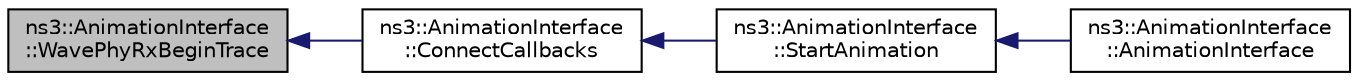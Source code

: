 digraph "ns3::AnimationInterface::WavePhyRxBeginTrace"
{
  edge [fontname="Helvetica",fontsize="10",labelfontname="Helvetica",labelfontsize="10"];
  node [fontname="Helvetica",fontsize="10",shape=record];
  rankdir="LR";
  Node1 [label="ns3::AnimationInterface\l::WavePhyRxBeginTrace",height=0.2,width=0.4,color="black", fillcolor="grey75", style="filled", fontcolor="black"];
  Node1 -> Node2 [dir="back",color="midnightblue",fontsize="10",style="solid"];
  Node2 [label="ns3::AnimationInterface\l::ConnectCallbacks",height=0.2,width=0.4,color="black", fillcolor="white", style="filled",URL="$d6/d1a/classns3_1_1AnimationInterface.html#a3475aa338984f2024403caa04c146027",tooltip="Connect callbacks function. "];
  Node2 -> Node3 [dir="back",color="midnightblue",fontsize="10",style="solid"];
  Node3 [label="ns3::AnimationInterface\l::StartAnimation",height=0.2,width=0.4,color="black", fillcolor="white", style="filled",URL="$d6/d1a/classns3_1_1AnimationInterface.html#aed28bace6b97494e11179766449bb442"];
  Node3 -> Node4 [dir="back",color="midnightblue",fontsize="10",style="solid"];
  Node4 [label="ns3::AnimationInterface\l::AnimationInterface",height=0.2,width=0.4,color="black", fillcolor="white", style="filled",URL="$d6/d1a/classns3_1_1AnimationInterface.html#a88af7da6eb605ec7e9d8cb3fcc8a6466",tooltip="Constructor. "];
}
